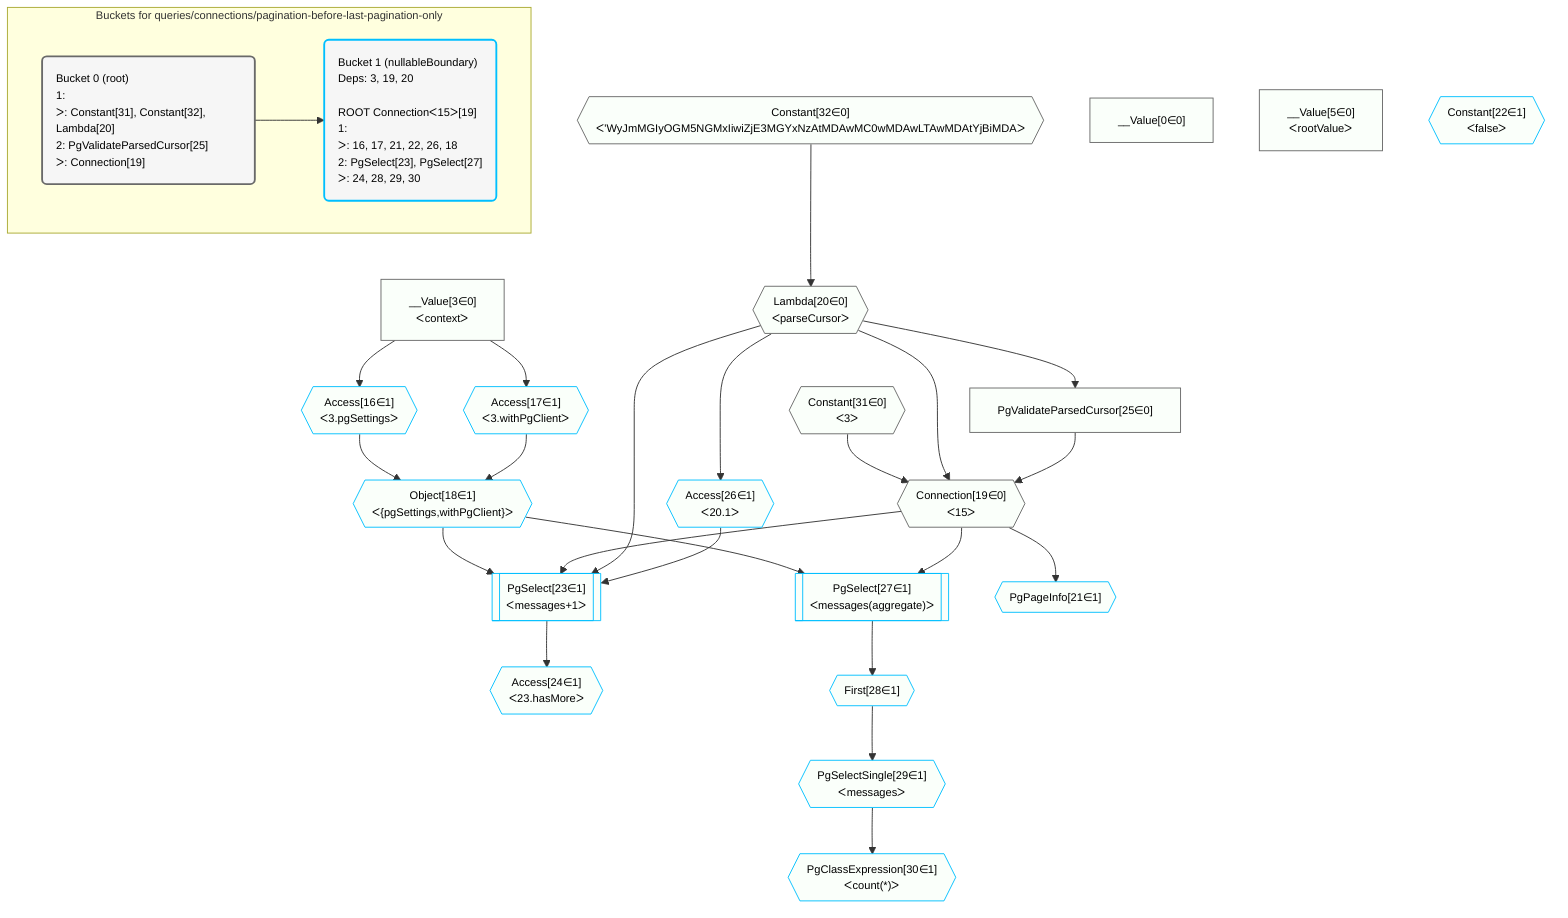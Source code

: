 %%{init: {'themeVariables': { 'fontSize': '12px'}}}%%
graph TD
    classDef path fill:#eee,stroke:#000,color:#000
    classDef plan fill:#fff,stroke-width:1px,color:#000
    classDef itemplan fill:#fff,stroke-width:2px,color:#000
    classDef unbatchedplan fill:#dff,stroke-width:1px,color:#000
    classDef sideeffectplan fill:#fcc,stroke-width:2px,color:#000
    classDef bucket fill:#f6f6f6,color:#000,stroke-width:2px,text-align:left


    %% plan dependencies
    Connection19{{"Connection[19∈0]<br />ᐸ15ᐳ"}}:::plan
    Constant31{{"Constant[31∈0]<br />ᐸ3ᐳ"}}:::plan
    Lambda20{{"Lambda[20∈0]<br />ᐸparseCursorᐳ"}}:::plan
    PgValidateParsedCursor25["PgValidateParsedCursor[25∈0]"]:::plan
    Constant31 & Lambda20 & PgValidateParsedCursor25 --> Connection19
    Constant32{{"Constant[32∈0]<br />ᐸ'WyJmMGIyOGM5NGMxIiwiZjE3MGYxNzAtMDAwMC0wMDAwLTAwMDAtYjBiMDAᐳ"}}:::plan
    Constant32 --> Lambda20
    Lambda20 --> PgValidateParsedCursor25
    __Value0["__Value[0∈0]"]:::plan
    __Value3["__Value[3∈0]<br />ᐸcontextᐳ"]:::plan
    __Value5["__Value[5∈0]<br />ᐸrootValueᐳ"]:::plan
    PgSelect23[["PgSelect[23∈1]<br />ᐸmessages+1ᐳ"]]:::plan
    Object18{{"Object[18∈1]<br />ᐸ{pgSettings,withPgClient}ᐳ"}}:::plan
    Access26{{"Access[26∈1]<br />ᐸ20.1ᐳ"}}:::plan
    Object18 & Connection19 & Lambda20 & Access26 --> PgSelect23
    Access16{{"Access[16∈1]<br />ᐸ3.pgSettingsᐳ"}}:::plan
    Access17{{"Access[17∈1]<br />ᐸ3.withPgClientᐳ"}}:::plan
    Access16 & Access17 --> Object18
    PgSelect27[["PgSelect[27∈1]<br />ᐸmessages(aggregate)ᐳ"]]:::plan
    Object18 & Connection19 --> PgSelect27
    __Value3 --> Access16
    __Value3 --> Access17
    PgPageInfo21{{"PgPageInfo[21∈1]"}}:::plan
    Connection19 --> PgPageInfo21
    Access24{{"Access[24∈1]<br />ᐸ23.hasMoreᐳ"}}:::plan
    PgSelect23 --> Access24
    Lambda20 --> Access26
    First28{{"First[28∈1]"}}:::plan
    PgSelect27 --> First28
    PgSelectSingle29{{"PgSelectSingle[29∈1]<br />ᐸmessagesᐳ"}}:::plan
    First28 --> PgSelectSingle29
    PgClassExpression30{{"PgClassExpression[30∈1]<br />ᐸcount(*)ᐳ"}}:::plan
    PgSelectSingle29 --> PgClassExpression30
    Constant22{{"Constant[22∈1]<br />ᐸfalseᐳ"}}:::plan

    %% define steps

    subgraph "Buckets for queries/connections/pagination-before-last-pagination-only"
    Bucket0("Bucket 0 (root)<br />1: <br />ᐳ: Constant[31], Constant[32], Lambda[20]<br />2: PgValidateParsedCursor[25]<br />ᐳ: Connection[19]"):::bucket
    classDef bucket0 stroke:#696969
    class Bucket0,__Value0,__Value3,__Value5,Connection19,Lambda20,PgValidateParsedCursor25,Constant31,Constant32 bucket0
    Bucket1("Bucket 1 (nullableBoundary)<br />Deps: 3, 19, 20<br /><br />ROOT Connectionᐸ15ᐳ[19]<br />1: <br />ᐳ: 16, 17, 21, 22, 26, 18<br />2: PgSelect[23], PgSelect[27]<br />ᐳ: 24, 28, 29, 30"):::bucket
    classDef bucket1 stroke:#00bfff
    class Bucket1,Access16,Access17,Object18,PgPageInfo21,Constant22,PgSelect23,Access24,Access26,PgSelect27,First28,PgSelectSingle29,PgClassExpression30 bucket1
    Bucket0 --> Bucket1
    classDef unary fill:#fafffa,borderWidth:8px
    class Connection19,Lambda20,PgValidateParsedCursor25,__Value0,__Value3,__Value5,Constant31,Constant32,PgSelect23,Object18,PgSelect27,Access16,Access17,PgPageInfo21,Access24,Access26,First28,PgSelectSingle29,PgClassExpression30,Constant22 unary
    end